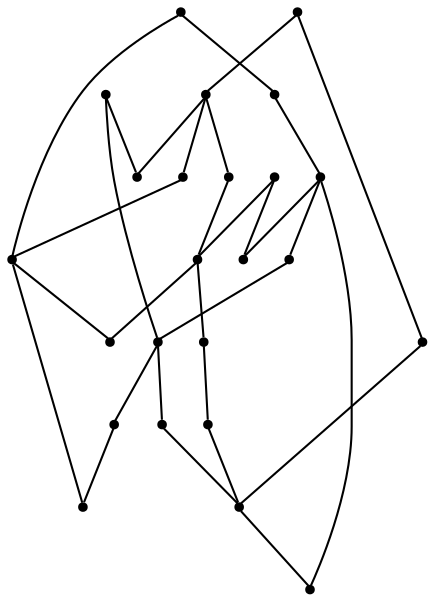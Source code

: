 graph {
  node [shape=point,comment="{\"directed\":false,\"doi\":\"10.1007/3-540-45848-4_15 \",\"figure\":\"1 (1)\"}"]

  v0 [pos="1320.458253224691,2237.510344717238"]
  v1 [pos="1239.3332481384277,2306.5103345447114"]
  v2 [pos="1309.708309173584,2133.635375234816"]
  v3 [pos="1300.708293914795,2193.635476960076"]
  v4 [pos="1282.3332786560059,2044.6354362699722"]
  v5 [pos="1287.2083346048992,2319.3853192859224"]
  v6 [pos="1244.208304087321,2248.885549439324"]
  v7 [pos="1252.2083600362143,2097.8853040271333"]
  v8 [pos="1173.3332633972168,2246.260529094272"]
  v9 [pos="1205.9583346048992,2016.5104362699722"]
  v10 [pos="1207.7082633972168,2184.885324372185"]
  v11 [pos="1126.4582633972168,2081.635456615024"]
  v12 [pos="1189.5833651224773,2139.3853955798677"]
  v13 [pos="1179.7082583109539,2087.1352328194507"]
  v14 [pos="1173.20826848348,2368.6353498035005"]
  v15 [pos="1167.8333600362143,2299.5103650622896"]
  v16 [pos="1077.9583295186362,2125.885436269972"]
  v17 [pos="1130.5833498636882,2200.5103243721856"]
  v18 [pos="1097.0833142598472,2352.385375234816"]
  v19 [pos="1063.58331044515,2060.6352938546074"]
  v20 [pos="1097.458299001058,2293.6353498035005"]
  v21 [pos="1048.8333384195964,2259.3853765063814"]
  v22 [pos="1071.833324432373,2176.6351514392427"]
  v23 [pos="1015.7083511352539,2190.510476960076"]

  v0 -- v1 [id="-1",pos="1320.458253224691,2237.510344717238 1239.3332481384277,2306.5103345447114 1239.3332481384277,2306.5103345447114 1239.3332481384277,2306.5103345447114"]
  v23 -- v16 [id="-2",pos="1015.7083511352539,2190.510476960076 1077.9583295186362,2125.885436269972 1077.9583295186362,2125.885436269972 1077.9583295186362,2125.885436269972"]
  v21 -- v23 [id="-3",pos="1048.8333384195964,2259.3853765063814 1015.7083511352539,2190.510476960076 1015.7083511352539,2190.510476960076 1015.7083511352539,2190.510476960076"]
  v21 -- v22 [id="-4",pos="1048.8333384195964,2259.3853765063814 1071.833324432373,2176.6351514392427 1071.833324432373,2176.6351514392427 1071.833324432373,2176.6351514392427"]
  v21 -- v18 [id="-5",pos="1048.8333384195964,2259.3853765063814 1097.0833142598472,2352.385375234816 1097.0833142598472,2352.385375234816 1097.0833142598472,2352.385375234816"]
  v16 -- v19 [id="-6",pos="1077.9583295186362,2125.885436269972 1063.58331044515,2060.6352938546074 1063.58331044515,2060.6352938546074 1063.58331044515,2060.6352938546074"]
  v22 -- v11 [id="-7",pos="1071.833324432373,2176.6351514392427 1126.4582633972168,2081.635456615024 1126.4582633972168,2081.635456615024 1126.4582633972168,2081.635456615024"]
  v16 -- v17 [id="-8",pos="1077.9583295186362,2125.885436269972 1130.5833498636882,2200.5103243721856 1130.5833498636882,2200.5103243721856 1130.5833498636882,2200.5103243721856"]
  v20 -- v21 [id="-9",pos="1097.458299001058,2293.6353498035005 1048.8333384195964,2259.3853765063814 1048.8333384195964,2259.3853765063814 1048.8333384195964,2259.3853765063814"]
  v20 -- v15 [id="-10",pos="1097.458299001058,2293.6353498035005 1167.8333600362143,2299.5103650622896 1167.8333600362143,2299.5103650622896 1167.8333600362143,2299.5103650622896"]
  v11 -- v19 [id="-11",pos="1126.4582633972168,2081.635456615024 1063.58331044515,2060.6352938546074 1063.58331044515,2060.6352938546074 1063.58331044515,2060.6352938546074"]
  v11 -- v12 [id="-12",pos="1126.4582633972168,2081.635456615024 1189.5833651224773,2139.3853955798677 1189.5833651224773,2139.3853955798677 1189.5833651224773,2139.3853955798677"]
  v14 -- v18 [id="-13",pos="1173.20826848348,2368.6353498035005 1097.0833142598472,2352.385375234816 1097.0833142598472,2352.385375234816 1097.0833142598472,2352.385375234816"]
  v8 -- v17 [id="-14",pos="1173.3332633972168,2246.260529094272 1130.5833498636882,2200.5103243721856 1130.5833498636882,2200.5103243721856 1130.5833498636882,2200.5103243721856"]
  v13 -- v16 [id="-15",pos="1179.7082583109539,2087.1352328194507 1077.9583295186362,2125.885436269972 1077.9583295186362,2125.885436269972 1077.9583295186362,2125.885436269972"]
  v15 -- v6 [id="-16",pos="1167.8333600362143,2299.5103650622896 1244.208304087321,2248.885549439324 1244.208304087321,2248.885549439324 1244.208304087321,2248.885549439324"]
  v14 -- v1 [id="-17",pos="1173.20826848348,2368.6353498035005 1239.3332481384277,2306.5103345447114 1239.3332481384277,2306.5103345447114 1239.3332481384277,2306.5103345447114"]
  v13 -- v7 [id="-18",pos="1179.7082583109539,2087.1352328194507 1252.2083600362143,2097.8853040271333 1252.2083600362143,2097.8853040271333 1252.2083600362143,2097.8853040271333"]
  v12 -- v10 [id="-19",pos="1189.5833651224773,2139.3853955798677 1207.7082633972168,2184.885324372185 1207.7082633972168,2184.885324372185 1207.7082633972168,2184.885324372185"]
  v9 -- v11 [id="-20",pos="1205.9583346048992,2016.5104362699722 1126.4582633972168,2081.635456615024 1126.4582633972168,2081.635456615024 1126.4582633972168,2081.635456615024"]
  v10 -- v6 [id="-21",pos="1207.7082633972168,2184.885324372185 1244.208304087321,2248.885549439324 1244.208304087321,2248.885549439324 1244.208304087321,2248.885549439324"]
  v9 -- v4 [id="-22",pos="1205.9583346048992,2016.5104362699722 1282.3332786560059,2044.6354362699722 1282.3332786560059,2044.6354362699722 1282.3332786560059,2044.6354362699722"]
  v1 -- v8 [id="-23",pos="1239.3332481384277,2306.5103345447114 1173.3332633972168,2246.260529094272 1173.3332633972168,2246.260529094272 1173.3332633972168,2246.260529094272"]
  v1 -- v5 [id="-24",pos="1239.3332481384277,2306.5103345447114 1287.2083346048992,2319.3853192859224 1287.2083346048992,2319.3853192859224 1287.2083346048992,2319.3853192859224"]
  v6 -- v3 [id="-25",pos="1244.208304087321,2248.885549439324 1300.708293914795,2193.635476960076 1300.708293914795,2193.635476960076 1300.708293914795,2193.635476960076"]
  v7 -- v2 [id="-26",pos="1252.2083600362143,2097.8853040271333 1309.708309173584,2133.635375234816 1309.708309173584,2133.635375234816 1309.708309173584,2133.635375234816"]
  v5 -- v6 [id="-27",pos="1287.2083346048992,2319.3853192859224 1244.208304087321,2248.885549439324 1244.208304087321,2248.885549439324 1244.208304087321,2248.885549439324"]
  v2 -- v4 [id="-28",pos="1309.708309173584,2133.635375234816 1282.3332786560059,2044.6354362699722 1282.3332786560059,2044.6354362699722 1282.3332786560059,2044.6354362699722"]
  v2 -- v3 [id="-29",pos="1309.708309173584,2133.635375234816 1300.708293914795,2193.635476960076 1300.708293914795,2193.635476960076 1300.708293914795,2193.635476960076"]
  v2 -- v0 [id="-30",pos="1309.708309173584,2133.635375234816 1320.458253224691,2237.510344717238 1320.458253224691,2237.510344717238 1320.458253224691,2237.510344717238"]
}